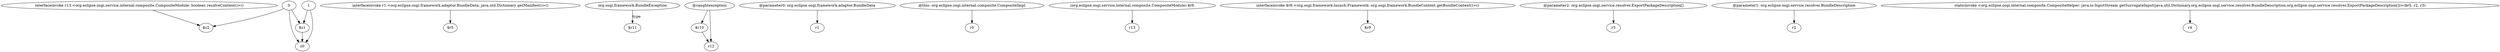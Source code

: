 digraph g {
0[label="$z1"]
1[label="z0"]
0->1[label=""]
2[label="0"]
3[label="$z2"]
2->3[label=""]
4[label="interfaceinvoke r1.<org.eclipse.osgi.framework.adaptor.BundleData: java.util.Dictionary getManifest()>()"]
5[label="$r5"]
4->5[label=""]
2->0[label=""]
6[label="org.osgi.framework.BundleException"]
7[label="$r11"]
6->7[label="type"]
8[label="$r10"]
9[label="r12"]
8->9[label=""]
10[label="@parameter0: org.eclipse.osgi.framework.adaptor.BundleData"]
11[label="r1"]
10->11[label=""]
12[label="@this: org.eclipse.osgi.internal.composite.CompositeImpl"]
13[label="r0"]
12->13[label=""]
14[label="(org.eclipse.osgi.service.internal.composite.CompositeModule) $r6"]
15[label="r13"]
14->15[label=""]
2->1[label=""]
16[label="interfaceinvoke $r8.<org.osgi.framework.launch.Framework: org.osgi.framework.BundleContext getBundleContext()>()"]
17[label="$r9"]
16->17[label=""]
18[label="1"]
18->1[label=""]
19[label="@caughtexception"]
19->8[label=""]
18->0[label=""]
20[label="@parameter2: org.eclipse.osgi.service.resolver.ExportPackageDescription[]"]
21[label="r3"]
20->21[label=""]
22[label="@parameter1: org.eclipse.osgi.service.resolver.BundleDescription"]
23[label="r2"]
22->23[label=""]
24[label="staticinvoke <org.eclipse.osgi.internal.composite.CompositeHelper: java.io.InputStream getSurrogateInput(java.util.Dictionary,org.eclipse.osgi.service.resolver.BundleDescription,org.eclipse.osgi.service.resolver.ExportPackageDescription[])>($r5, r2, r3)"]
25[label="r4"]
24->25[label=""]
19->9[label=""]
26[label="interfaceinvoke r13.<org.eclipse.osgi.service.internal.composite.CompositeModule: boolean resolveContent()>()"]
26->3[label=""]
}
